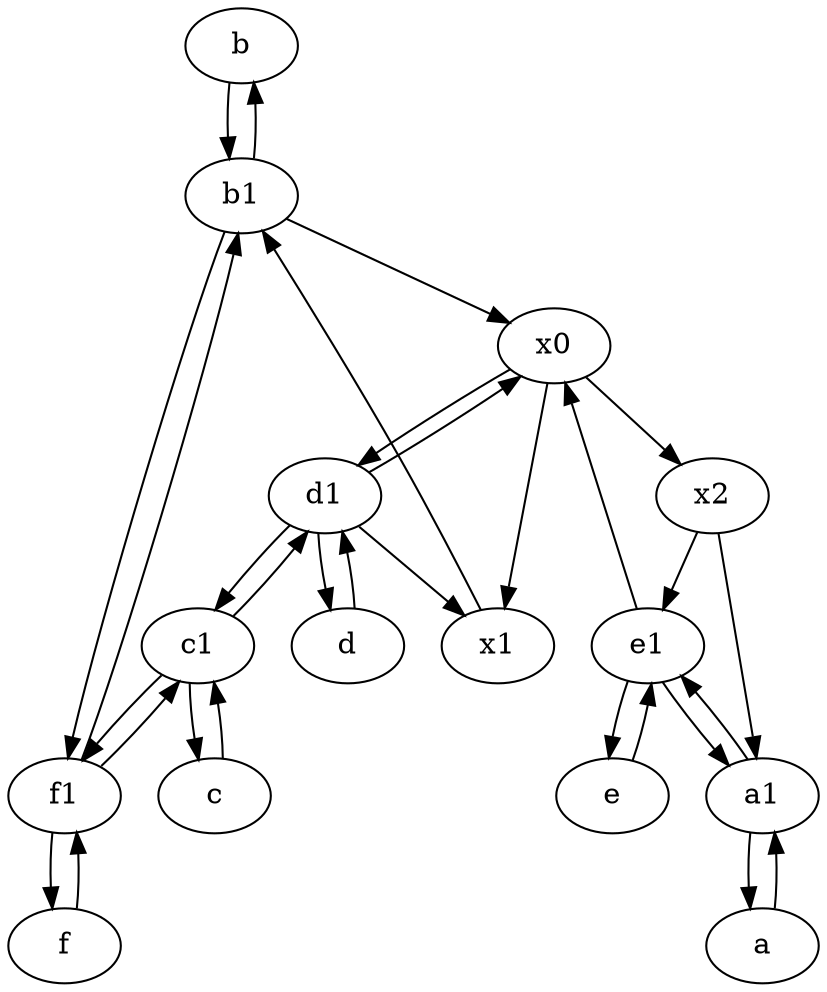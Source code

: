 digraph  {
	b [pos="50,20!"];
	c1 [pos="30,15!"];
	f1;
	x1;
	e [pos="30,50!"];
	e1 [pos="25,45!"];
	x0;
	a1 [pos="40,15!"];
	a [pos="40,10!"];
	x2;
	c [pos="20,10!"];
	f [pos="15,45!"];
	d [pos="20,30!"];
	d1 [pos="25,30!"];
	b1 [pos="45,20!"];
	x0 -> d1;
	b -> b1;
	d1 -> x1;
	f1 -> f;
	b1 -> x0;
	f1 -> b1;
	c -> c1;
	d -> d1;
	x0 -> x1;
	e1 -> x0;
	x2 -> a1;
	e1 -> a1;
	a1 -> e1;
	x1 -> b1;
	c1 -> c;
	f -> f1;
	c1 -> d1;
	d1 -> x0;
	f1 -> c1;
	d1 -> d;
	b1 -> f1;
	x0 -> x2;
	c1 -> f1;
	d1 -> c1;
	b1 -> b;
	e -> e1;
	a -> a1;
	e1 -> e;
	a1 -> a;
	x2 -> e1;

	}